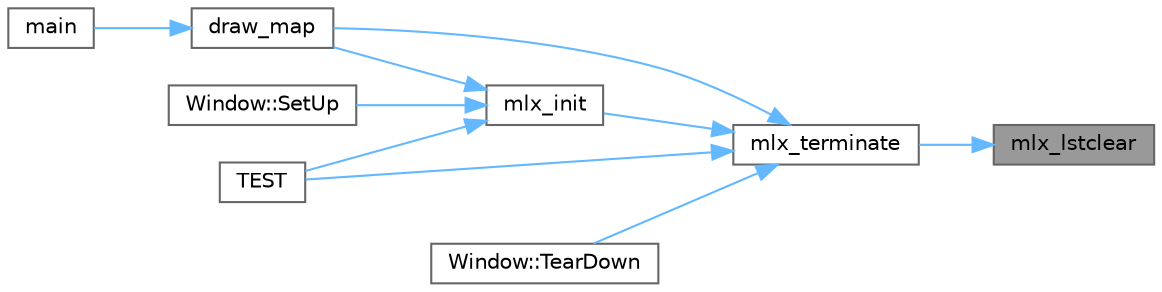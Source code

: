 digraph "mlx_lstclear"
{
 // INTERACTIVE_SVG=YES
 // LATEX_PDF_SIZE
  bgcolor="transparent";
  edge [fontname=Helvetica,fontsize=10,labelfontname=Helvetica,labelfontsize=10];
  node [fontname=Helvetica,fontsize=10,shape=box,height=0.2,width=0.4];
  rankdir="RL";
  Node1 [label="mlx_lstclear",height=0.2,width=0.4,color="gray40", fillcolor="grey60", style="filled", fontcolor="black",tooltip=" "];
  Node1 -> Node2 [dir="back",color="steelblue1",style="solid"];
  Node2 [label="mlx_terminate",height=0.2,width=0.4,color="grey40", fillcolor="white", style="filled",URL="$mlx__exit_8c.html#afa6aa2f79f9fc81735bdf3b92421f9ca",tooltip=" "];
  Node2 -> Node3 [dir="back",color="steelblue1",style="solid"];
  Node3 [label="draw_map",height=0.2,width=0.4,color="grey40", fillcolor="white", style="filled",URL="$draw__map_8c.html#a1dd6a7f325ca5e8aafa0fe462209b4bb",tooltip=" "];
  Node3 -> Node4 [dir="back",color="steelblue1",style="solid"];
  Node4 [label="main",height=0.2,width=0.4,color="grey40", fillcolor="white", style="filled",URL="$main_8c.html#a3c04138a5bfe5d72780bb7e82a18e627",tooltip=" "];
  Node2 -> Node5 [dir="back",color="steelblue1",style="solid"];
  Node5 [label="mlx_init",height=0.2,width=0.4,color="grey40", fillcolor="white", style="filled",URL="$mlx__init_8c.html#a32988a5ce7aaa25a448b61b0ac410cec",tooltip=" "];
  Node5 -> Node3 [dir="back",color="steelblue1",style="solid"];
  Node5 -> Node6 [dir="back",color="steelblue1",style="solid"];
  Node6 [label="Window::SetUp",height=0.2,width=0.4,color="grey40", fillcolor="white", style="filled",URL="$classWindow.html#a853c1fb2e3d27366fb37892161d17014",tooltip=" "];
  Node5 -> Node7 [dir="back",color="steelblue1",style="solid"];
  Node7 [label="TEST",height=0.2,width=0.4,color="grey40", fillcolor="white", style="filled",URL="$tests_8cpp.html#a3e69cb2acfdf4102ece9c9a2927d8e84",tooltip=" "];
  Node2 -> Node8 [dir="back",color="steelblue1",style="solid"];
  Node8 [label="Window::TearDown",height=0.2,width=0.4,color="grey40", fillcolor="white", style="filled",URL="$classWindow.html#a8f4f7c0ab925c5ab5667e607dd3b6c9e",tooltip=" "];
  Node2 -> Node7 [dir="back",color="steelblue1",style="solid"];
}
